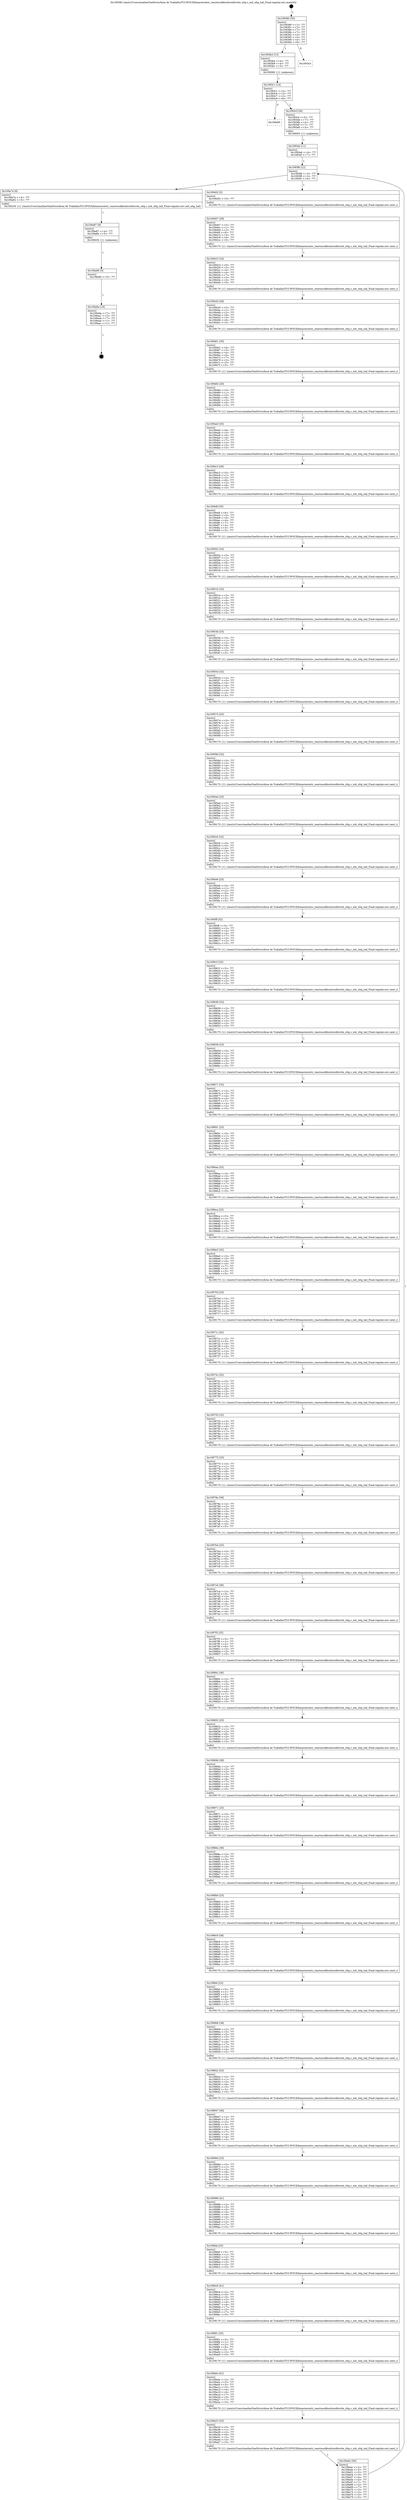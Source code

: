digraph "0x109380" {
  label = "0x109380 (/mnt/c/Users/mathe/OneDrive/Área de Trabalho/TCC/POCII/binaries/extr_reactossdktoolswidlwrite_sltg.c_init_sltg_tail_Final-regular.out::main(0))"
  labelloc = "t"
  node[shape=record]

  Entry [label="",width=0.3,height=0.3,shape=circle,fillcolor=black,style=filled]
  "0x109380" [label="{
     0x109380 [35]\l
     | [instrs]\l
     &nbsp;&nbsp;0x109380 \<+1\>: ???\l
     &nbsp;&nbsp;0x109381 \<+3\>: ???\l
     &nbsp;&nbsp;0x109384 \<+7\>: ???\l
     &nbsp;&nbsp;0x10938b \<+7\>: ???\l
     &nbsp;&nbsp;0x109392 \<+3\>: ???\l
     &nbsp;&nbsp;0x109395 \<+4\>: ???\l
     &nbsp;&nbsp;0x109399 \<+4\>: ???\l
     &nbsp;&nbsp;0x10939d \<+6\>: ???\l
  }"]
  "0x1093b4" [label="{
     0x1093b4 [13]\l
     | [instrs]\l
     &nbsp;&nbsp;0x1093b4 \<+4\>: ???\l
     &nbsp;&nbsp;0x1093b8 \<+4\>: ???\l
     &nbsp;&nbsp;0x1093bc \<+5\>: ???\l
     | [calls]\l
     &nbsp;&nbsp;0x109060 \{1\} (unknown)\l
  }"]
  "0x1093a3" [label="{
     0x1093a3\l
  }", style=dashed]
  "0x1093c1" [label="{
     0x1093c1 [14]\l
     | [instrs]\l
     &nbsp;&nbsp;0x1093c1 \<+3\>: ???\l
     &nbsp;&nbsp;0x1093c4 \<+3\>: ???\l
     &nbsp;&nbsp;0x1093c7 \<+2\>: ???\l
     &nbsp;&nbsp;0x1093c9 \<+6\>: ???\l
  }"]
  "0x109a95" [label="{
     0x109a95\l
  }", style=dashed]
  "0x1093cf" [label="{
     0x1093cf [28]\l
     | [instrs]\l
     &nbsp;&nbsp;0x1093cf \<+5\>: ???\l
     &nbsp;&nbsp;0x1093d4 \<+7\>: ???\l
     &nbsp;&nbsp;0x1093db \<+4\>: ???\l
     &nbsp;&nbsp;0x1093df \<+7\>: ???\l
     &nbsp;&nbsp;0x1093e6 \<+5\>: ???\l
     | [calls]\l
     &nbsp;&nbsp;0x109050 \{1\} (unknown)\l
  }"]
  Exit [label="",width=0.3,height=0.3,shape=circle,fillcolor=black,style=filled,peripheries=2]
  "0x1093f6" [label="{
     0x1093f6 [12]\l
     | [instrs]\l
     &nbsp;&nbsp;0x1093f6 \<+3\>: ???\l
     &nbsp;&nbsp;0x1093f9 \<+3\>: ???\l
     &nbsp;&nbsp;0x1093fc \<+6\>: ???\l
  }"]
  "0x109a7e" [label="{
     0x109a7e [9]\l
     | [instrs]\l
     &nbsp;&nbsp;0x109a7e \<+4\>: ???\l
     &nbsp;&nbsp;0x109a82 \<+5\>: ???\l
     | [calls]\l
     &nbsp;&nbsp;0x109230 \{1\} (/mnt/c/Users/mathe/OneDrive/Área de Trabalho/TCC/POCII/binaries/extr_reactossdktoolswidlwrite_sltg.c_init_sltg_tail_Final-regular.out::init_sltg_tail)\l
  }"]
  "0x109402" [label="{
     0x109402 [5]\l
     | [instrs]\l
     &nbsp;&nbsp;0x109402 \<+5\>: ???\l
     | [calls]\l
     &nbsp;&nbsp;0x109170 \{1\} (/mnt/c/Users/mathe/OneDrive/Área de Trabalho/TCC/POCII/binaries/extr_reactossdktoolswidlwrite_sltg.c_init_sltg_tail_Final-regular.out::next_i)\l
  }"]
  "0x109407" [label="{
     0x109407 [28]\l
     | [instrs]\l
     &nbsp;&nbsp;0x109407 \<+5\>: ???\l
     &nbsp;&nbsp;0x10940c \<+1\>: ???\l
     &nbsp;&nbsp;0x10940d \<+2\>: ???\l
     &nbsp;&nbsp;0x10940f \<+6\>: ???\l
     &nbsp;&nbsp;0x109415 \<+3\>: ???\l
     &nbsp;&nbsp;0x109418 \<+6\>: ???\l
     &nbsp;&nbsp;0x10941e \<+5\>: ???\l
     | [calls]\l
     &nbsp;&nbsp;0x109170 \{1\} (/mnt/c/Users/mathe/OneDrive/Área de Trabalho/TCC/POCII/binaries/extr_reactossdktoolswidlwrite_sltg.c_init_sltg_tail_Final-regular.out::next_i)\l
  }"]
  "0x109423" [label="{
     0x109423 [34]\l
     | [instrs]\l
     &nbsp;&nbsp;0x109423 \<+6\>: ???\l
     &nbsp;&nbsp;0x109429 \<+3\>: ???\l
     &nbsp;&nbsp;0x10942c \<+4\>: ???\l
     &nbsp;&nbsp;0x109430 \<+4\>: ???\l
     &nbsp;&nbsp;0x109434 \<+7\>: ???\l
     &nbsp;&nbsp;0x10943b \<+3\>: ???\l
     &nbsp;&nbsp;0x10943e \<+2\>: ???\l
     &nbsp;&nbsp;0x109440 \<+5\>: ???\l
     | [calls]\l
     &nbsp;&nbsp;0x109170 \{1\} (/mnt/c/Users/mathe/OneDrive/Área de Trabalho/TCC/POCII/binaries/extr_reactossdktoolswidlwrite_sltg.c_init_sltg_tail_Final-regular.out::next_i)\l
  }"]
  "0x109445" [label="{
     0x109445 [28]\l
     | [instrs]\l
     &nbsp;&nbsp;0x109445 \<+5\>: ???\l
     &nbsp;&nbsp;0x10944a \<+1\>: ???\l
     &nbsp;&nbsp;0x10944b \<+2\>: ???\l
     &nbsp;&nbsp;0x10944d \<+6\>: ???\l
     &nbsp;&nbsp;0x109453 \<+3\>: ???\l
     &nbsp;&nbsp;0x109456 \<+6\>: ???\l
     &nbsp;&nbsp;0x10945c \<+5\>: ???\l
     | [calls]\l
     &nbsp;&nbsp;0x109170 \{1\} (/mnt/c/Users/mathe/OneDrive/Área de Trabalho/TCC/POCII/binaries/extr_reactossdktoolswidlwrite_sltg.c_init_sltg_tail_Final-regular.out::next_i)\l
  }"]
  "0x109461" [label="{
     0x109461 [35]\l
     | [instrs]\l
     &nbsp;&nbsp;0x109461 \<+6\>: ???\l
     &nbsp;&nbsp;0x109467 \<+3\>: ???\l
     &nbsp;&nbsp;0x10946a \<+4\>: ???\l
     &nbsp;&nbsp;0x10946e \<+4\>: ???\l
     &nbsp;&nbsp;0x109472 \<+7\>: ???\l
     &nbsp;&nbsp;0x109479 \<+3\>: ???\l
     &nbsp;&nbsp;0x10947c \<+3\>: ???\l
     &nbsp;&nbsp;0x10947f \<+5\>: ???\l
     | [calls]\l
     &nbsp;&nbsp;0x109170 \{1\} (/mnt/c/Users/mathe/OneDrive/Área de Trabalho/TCC/POCII/binaries/extr_reactossdktoolswidlwrite_sltg.c_init_sltg_tail_Final-regular.out::next_i)\l
  }"]
  "0x109484" [label="{
     0x109484 [28]\l
     | [instrs]\l
     &nbsp;&nbsp;0x109484 \<+5\>: ???\l
     &nbsp;&nbsp;0x109489 \<+1\>: ???\l
     &nbsp;&nbsp;0x10948a \<+2\>: ???\l
     &nbsp;&nbsp;0x10948c \<+6\>: ???\l
     &nbsp;&nbsp;0x109492 \<+3\>: ???\l
     &nbsp;&nbsp;0x109495 \<+6\>: ???\l
     &nbsp;&nbsp;0x10949b \<+5\>: ???\l
     | [calls]\l
     &nbsp;&nbsp;0x109170 \{1\} (/mnt/c/Users/mathe/OneDrive/Área de Trabalho/TCC/POCII/binaries/extr_reactossdktoolswidlwrite_sltg.c_init_sltg_tail_Final-regular.out::next_i)\l
  }"]
  "0x1094a0" [label="{
     0x1094a0 [35]\l
     | [instrs]\l
     &nbsp;&nbsp;0x1094a0 \<+6\>: ???\l
     &nbsp;&nbsp;0x1094a6 \<+3\>: ???\l
     &nbsp;&nbsp;0x1094a9 \<+4\>: ???\l
     &nbsp;&nbsp;0x1094ad \<+4\>: ???\l
     &nbsp;&nbsp;0x1094b1 \<+7\>: ???\l
     &nbsp;&nbsp;0x1094b8 \<+3\>: ???\l
     &nbsp;&nbsp;0x1094bb \<+3\>: ???\l
     &nbsp;&nbsp;0x1094be \<+5\>: ???\l
     | [calls]\l
     &nbsp;&nbsp;0x109170 \{1\} (/mnt/c/Users/mathe/OneDrive/Área de Trabalho/TCC/POCII/binaries/extr_reactossdktoolswidlwrite_sltg.c_init_sltg_tail_Final-regular.out::next_i)\l
  }"]
  "0x1094c3" [label="{
     0x1094c3 [28]\l
     | [instrs]\l
     &nbsp;&nbsp;0x1094c3 \<+5\>: ???\l
     &nbsp;&nbsp;0x1094c8 \<+1\>: ???\l
     &nbsp;&nbsp;0x1094c9 \<+2\>: ???\l
     &nbsp;&nbsp;0x1094cb \<+6\>: ???\l
     &nbsp;&nbsp;0x1094d1 \<+3\>: ???\l
     &nbsp;&nbsp;0x1094d4 \<+6\>: ???\l
     &nbsp;&nbsp;0x1094da \<+5\>: ???\l
     | [calls]\l
     &nbsp;&nbsp;0x109170 \{1\} (/mnt/c/Users/mathe/OneDrive/Área de Trabalho/TCC/POCII/binaries/extr_reactossdktoolswidlwrite_sltg.c_init_sltg_tail_Final-regular.out::next_i)\l
  }"]
  "0x1094df" [label="{
     0x1094df [35]\l
     | [instrs]\l
     &nbsp;&nbsp;0x1094df \<+6\>: ???\l
     &nbsp;&nbsp;0x1094e5 \<+3\>: ???\l
     &nbsp;&nbsp;0x1094e8 \<+4\>: ???\l
     &nbsp;&nbsp;0x1094ec \<+4\>: ???\l
     &nbsp;&nbsp;0x1094f0 \<+7\>: ???\l
     &nbsp;&nbsp;0x1094f7 \<+3\>: ???\l
     &nbsp;&nbsp;0x1094fa \<+3\>: ???\l
     &nbsp;&nbsp;0x1094fd \<+5\>: ???\l
     | [calls]\l
     &nbsp;&nbsp;0x109170 \{1\} (/mnt/c/Users/mathe/OneDrive/Área de Trabalho/TCC/POCII/binaries/extr_reactossdktoolswidlwrite_sltg.c_init_sltg_tail_Final-regular.out::next_i)\l
  }"]
  "0x109502" [label="{
     0x109502 [25]\l
     | [instrs]\l
     &nbsp;&nbsp;0x109502 \<+5\>: ???\l
     &nbsp;&nbsp;0x109507 \<+1\>: ???\l
     &nbsp;&nbsp;0x109508 \<+2\>: ???\l
     &nbsp;&nbsp;0x10950a \<+6\>: ???\l
     &nbsp;&nbsp;0x109510 \<+3\>: ???\l
     &nbsp;&nbsp;0x109513 \<+3\>: ???\l
     &nbsp;&nbsp;0x109516 \<+5\>: ???\l
     | [calls]\l
     &nbsp;&nbsp;0x109170 \{1\} (/mnt/c/Users/mathe/OneDrive/Área de Trabalho/TCC/POCII/binaries/extr_reactossdktoolswidlwrite_sltg.c_init_sltg_tail_Final-regular.out::next_i)\l
  }"]
  "0x10951b" [label="{
     0x10951b [32]\l
     | [instrs]\l
     &nbsp;&nbsp;0x10951b \<+3\>: ???\l
     &nbsp;&nbsp;0x10951e \<+3\>: ???\l
     &nbsp;&nbsp;0x109521 \<+4\>: ???\l
     &nbsp;&nbsp;0x109525 \<+4\>: ???\l
     &nbsp;&nbsp;0x109529 \<+7\>: ???\l
     &nbsp;&nbsp;0x109530 \<+3\>: ???\l
     &nbsp;&nbsp;0x109533 \<+3\>: ???\l
     &nbsp;&nbsp;0x109536 \<+5\>: ???\l
     | [calls]\l
     &nbsp;&nbsp;0x109170 \{1\} (/mnt/c/Users/mathe/OneDrive/Área de Trabalho/TCC/POCII/binaries/extr_reactossdktoolswidlwrite_sltg.c_init_sltg_tail_Final-regular.out::next_i)\l
  }"]
  "0x10953b" [label="{
     0x10953b [25]\l
     | [instrs]\l
     &nbsp;&nbsp;0x10953b \<+5\>: ???\l
     &nbsp;&nbsp;0x109540 \<+1\>: ???\l
     &nbsp;&nbsp;0x109541 \<+2\>: ???\l
     &nbsp;&nbsp;0x109543 \<+6\>: ???\l
     &nbsp;&nbsp;0x109549 \<+3\>: ???\l
     &nbsp;&nbsp;0x10954c \<+3\>: ???\l
     &nbsp;&nbsp;0x10954f \<+5\>: ???\l
     | [calls]\l
     &nbsp;&nbsp;0x109170 \{1\} (/mnt/c/Users/mathe/OneDrive/Área de Trabalho/TCC/POCII/binaries/extr_reactossdktoolswidlwrite_sltg.c_init_sltg_tail_Final-regular.out::next_i)\l
  }"]
  "0x109554" [label="{
     0x109554 [32]\l
     | [instrs]\l
     &nbsp;&nbsp;0x109554 \<+3\>: ???\l
     &nbsp;&nbsp;0x109557 \<+3\>: ???\l
     &nbsp;&nbsp;0x10955a \<+4\>: ???\l
     &nbsp;&nbsp;0x10955e \<+4\>: ???\l
     &nbsp;&nbsp;0x109562 \<+7\>: ???\l
     &nbsp;&nbsp;0x109569 \<+3\>: ???\l
     &nbsp;&nbsp;0x10956c \<+3\>: ???\l
     &nbsp;&nbsp;0x10956f \<+5\>: ???\l
     | [calls]\l
     &nbsp;&nbsp;0x109170 \{1\} (/mnt/c/Users/mathe/OneDrive/Área de Trabalho/TCC/POCII/binaries/extr_reactossdktoolswidlwrite_sltg.c_init_sltg_tail_Final-regular.out::next_i)\l
  }"]
  "0x109574" [label="{
     0x109574 [25]\l
     | [instrs]\l
     &nbsp;&nbsp;0x109574 \<+5\>: ???\l
     &nbsp;&nbsp;0x109579 \<+1\>: ???\l
     &nbsp;&nbsp;0x10957a \<+2\>: ???\l
     &nbsp;&nbsp;0x10957c \<+6\>: ???\l
     &nbsp;&nbsp;0x109582 \<+3\>: ???\l
     &nbsp;&nbsp;0x109585 \<+3\>: ???\l
     &nbsp;&nbsp;0x109588 \<+5\>: ???\l
     | [calls]\l
     &nbsp;&nbsp;0x109170 \{1\} (/mnt/c/Users/mathe/OneDrive/Área de Trabalho/TCC/POCII/binaries/extr_reactossdktoolswidlwrite_sltg.c_init_sltg_tail_Final-regular.out::next_i)\l
  }"]
  "0x10958d" [label="{
     0x10958d [32]\l
     | [instrs]\l
     &nbsp;&nbsp;0x10958d \<+3\>: ???\l
     &nbsp;&nbsp;0x109590 \<+3\>: ???\l
     &nbsp;&nbsp;0x109593 \<+4\>: ???\l
     &nbsp;&nbsp;0x109597 \<+4\>: ???\l
     &nbsp;&nbsp;0x10959b \<+7\>: ???\l
     &nbsp;&nbsp;0x1095a2 \<+3\>: ???\l
     &nbsp;&nbsp;0x1095a5 \<+3\>: ???\l
     &nbsp;&nbsp;0x1095a8 \<+5\>: ???\l
     | [calls]\l
     &nbsp;&nbsp;0x109170 \{1\} (/mnt/c/Users/mathe/OneDrive/Área de Trabalho/TCC/POCII/binaries/extr_reactossdktoolswidlwrite_sltg.c_init_sltg_tail_Final-regular.out::next_i)\l
  }"]
  "0x1095ad" [label="{
     0x1095ad [25]\l
     | [instrs]\l
     &nbsp;&nbsp;0x1095ad \<+5\>: ???\l
     &nbsp;&nbsp;0x1095b2 \<+1\>: ???\l
     &nbsp;&nbsp;0x1095b3 \<+2\>: ???\l
     &nbsp;&nbsp;0x1095b5 \<+6\>: ???\l
     &nbsp;&nbsp;0x1095bb \<+3\>: ???\l
     &nbsp;&nbsp;0x1095be \<+3\>: ???\l
     &nbsp;&nbsp;0x1095c1 \<+5\>: ???\l
     | [calls]\l
     &nbsp;&nbsp;0x109170 \{1\} (/mnt/c/Users/mathe/OneDrive/Área de Trabalho/TCC/POCII/binaries/extr_reactossdktoolswidlwrite_sltg.c_init_sltg_tail_Final-regular.out::next_i)\l
  }"]
  "0x1095c6" [label="{
     0x1095c6 [32]\l
     | [instrs]\l
     &nbsp;&nbsp;0x1095c6 \<+3\>: ???\l
     &nbsp;&nbsp;0x1095c9 \<+3\>: ???\l
     &nbsp;&nbsp;0x1095cc \<+4\>: ???\l
     &nbsp;&nbsp;0x1095d0 \<+4\>: ???\l
     &nbsp;&nbsp;0x1095d4 \<+7\>: ???\l
     &nbsp;&nbsp;0x1095db \<+3\>: ???\l
     &nbsp;&nbsp;0x1095de \<+3\>: ???\l
     &nbsp;&nbsp;0x1095e1 \<+5\>: ???\l
     | [calls]\l
     &nbsp;&nbsp;0x109170 \{1\} (/mnt/c/Users/mathe/OneDrive/Área de Trabalho/TCC/POCII/binaries/extr_reactossdktoolswidlwrite_sltg.c_init_sltg_tail_Final-regular.out::next_i)\l
  }"]
  "0x1095e6" [label="{
     0x1095e6 [25]\l
     | [instrs]\l
     &nbsp;&nbsp;0x1095e6 \<+5\>: ???\l
     &nbsp;&nbsp;0x1095eb \<+1\>: ???\l
     &nbsp;&nbsp;0x1095ec \<+2\>: ???\l
     &nbsp;&nbsp;0x1095ee \<+6\>: ???\l
     &nbsp;&nbsp;0x1095f4 \<+3\>: ???\l
     &nbsp;&nbsp;0x1095f7 \<+3\>: ???\l
     &nbsp;&nbsp;0x1095fa \<+5\>: ???\l
     | [calls]\l
     &nbsp;&nbsp;0x109170 \{1\} (/mnt/c/Users/mathe/OneDrive/Área de Trabalho/TCC/POCII/binaries/extr_reactossdktoolswidlwrite_sltg.c_init_sltg_tail_Final-regular.out::next_i)\l
  }"]
  "0x1095ff" [label="{
     0x1095ff [32]\l
     | [instrs]\l
     &nbsp;&nbsp;0x1095ff \<+3\>: ???\l
     &nbsp;&nbsp;0x109602 \<+3\>: ???\l
     &nbsp;&nbsp;0x109605 \<+4\>: ???\l
     &nbsp;&nbsp;0x109609 \<+4\>: ???\l
     &nbsp;&nbsp;0x10960d \<+7\>: ???\l
     &nbsp;&nbsp;0x109614 \<+3\>: ???\l
     &nbsp;&nbsp;0x109617 \<+3\>: ???\l
     &nbsp;&nbsp;0x10961a \<+5\>: ???\l
     | [calls]\l
     &nbsp;&nbsp;0x109170 \{1\} (/mnt/c/Users/mathe/OneDrive/Área de Trabalho/TCC/POCII/binaries/extr_reactossdktoolswidlwrite_sltg.c_init_sltg_tail_Final-regular.out::next_i)\l
  }"]
  "0x10961f" [label="{
     0x10961f [25]\l
     | [instrs]\l
     &nbsp;&nbsp;0x10961f \<+5\>: ???\l
     &nbsp;&nbsp;0x109624 \<+1\>: ???\l
     &nbsp;&nbsp;0x109625 \<+2\>: ???\l
     &nbsp;&nbsp;0x109627 \<+6\>: ???\l
     &nbsp;&nbsp;0x10962d \<+3\>: ???\l
     &nbsp;&nbsp;0x109630 \<+3\>: ???\l
     &nbsp;&nbsp;0x109633 \<+5\>: ???\l
     | [calls]\l
     &nbsp;&nbsp;0x109170 \{1\} (/mnt/c/Users/mathe/OneDrive/Área de Trabalho/TCC/POCII/binaries/extr_reactossdktoolswidlwrite_sltg.c_init_sltg_tail_Final-regular.out::next_i)\l
  }"]
  "0x109638" [label="{
     0x109638 [32]\l
     | [instrs]\l
     &nbsp;&nbsp;0x109638 \<+3\>: ???\l
     &nbsp;&nbsp;0x10963b \<+3\>: ???\l
     &nbsp;&nbsp;0x10963e \<+4\>: ???\l
     &nbsp;&nbsp;0x109642 \<+4\>: ???\l
     &nbsp;&nbsp;0x109646 \<+7\>: ???\l
     &nbsp;&nbsp;0x10964d \<+3\>: ???\l
     &nbsp;&nbsp;0x109650 \<+3\>: ???\l
     &nbsp;&nbsp;0x109653 \<+5\>: ???\l
     | [calls]\l
     &nbsp;&nbsp;0x109170 \{1\} (/mnt/c/Users/mathe/OneDrive/Área de Trabalho/TCC/POCII/binaries/extr_reactossdktoolswidlwrite_sltg.c_init_sltg_tail_Final-regular.out::next_i)\l
  }"]
  "0x109658" [label="{
     0x109658 [25]\l
     | [instrs]\l
     &nbsp;&nbsp;0x109658 \<+5\>: ???\l
     &nbsp;&nbsp;0x10965d \<+1\>: ???\l
     &nbsp;&nbsp;0x10965e \<+2\>: ???\l
     &nbsp;&nbsp;0x109660 \<+6\>: ???\l
     &nbsp;&nbsp;0x109666 \<+3\>: ???\l
     &nbsp;&nbsp;0x109669 \<+3\>: ???\l
     &nbsp;&nbsp;0x10966c \<+5\>: ???\l
     | [calls]\l
     &nbsp;&nbsp;0x109170 \{1\} (/mnt/c/Users/mathe/OneDrive/Área de Trabalho/TCC/POCII/binaries/extr_reactossdktoolswidlwrite_sltg.c_init_sltg_tail_Final-regular.out::next_i)\l
  }"]
  "0x109671" [label="{
     0x109671 [32]\l
     | [instrs]\l
     &nbsp;&nbsp;0x109671 \<+3\>: ???\l
     &nbsp;&nbsp;0x109674 \<+3\>: ???\l
     &nbsp;&nbsp;0x109677 \<+4\>: ???\l
     &nbsp;&nbsp;0x10967b \<+4\>: ???\l
     &nbsp;&nbsp;0x10967f \<+7\>: ???\l
     &nbsp;&nbsp;0x109686 \<+3\>: ???\l
     &nbsp;&nbsp;0x109689 \<+3\>: ???\l
     &nbsp;&nbsp;0x10968c \<+5\>: ???\l
     | [calls]\l
     &nbsp;&nbsp;0x109170 \{1\} (/mnt/c/Users/mathe/OneDrive/Área de Trabalho/TCC/POCII/binaries/extr_reactossdktoolswidlwrite_sltg.c_init_sltg_tail_Final-regular.out::next_i)\l
  }"]
  "0x109691" [label="{
     0x109691 [25]\l
     | [instrs]\l
     &nbsp;&nbsp;0x109691 \<+5\>: ???\l
     &nbsp;&nbsp;0x109696 \<+1\>: ???\l
     &nbsp;&nbsp;0x109697 \<+2\>: ???\l
     &nbsp;&nbsp;0x109699 \<+6\>: ???\l
     &nbsp;&nbsp;0x10969f \<+3\>: ???\l
     &nbsp;&nbsp;0x1096a2 \<+3\>: ???\l
     &nbsp;&nbsp;0x1096a5 \<+5\>: ???\l
     | [calls]\l
     &nbsp;&nbsp;0x109170 \{1\} (/mnt/c/Users/mathe/OneDrive/Área de Trabalho/TCC/POCII/binaries/extr_reactossdktoolswidlwrite_sltg.c_init_sltg_tail_Final-regular.out::next_i)\l
  }"]
  "0x1096aa" [label="{
     0x1096aa [32]\l
     | [instrs]\l
     &nbsp;&nbsp;0x1096aa \<+3\>: ???\l
     &nbsp;&nbsp;0x1096ad \<+3\>: ???\l
     &nbsp;&nbsp;0x1096b0 \<+4\>: ???\l
     &nbsp;&nbsp;0x1096b4 \<+4\>: ???\l
     &nbsp;&nbsp;0x1096b8 \<+7\>: ???\l
     &nbsp;&nbsp;0x1096bf \<+3\>: ???\l
     &nbsp;&nbsp;0x1096c2 \<+3\>: ???\l
     &nbsp;&nbsp;0x1096c5 \<+5\>: ???\l
     | [calls]\l
     &nbsp;&nbsp;0x109170 \{1\} (/mnt/c/Users/mathe/OneDrive/Área de Trabalho/TCC/POCII/binaries/extr_reactossdktoolswidlwrite_sltg.c_init_sltg_tail_Final-regular.out::next_i)\l
  }"]
  "0x1096ca" [label="{
     0x1096ca [25]\l
     | [instrs]\l
     &nbsp;&nbsp;0x1096ca \<+5\>: ???\l
     &nbsp;&nbsp;0x1096cf \<+1\>: ???\l
     &nbsp;&nbsp;0x1096d0 \<+2\>: ???\l
     &nbsp;&nbsp;0x1096d2 \<+6\>: ???\l
     &nbsp;&nbsp;0x1096d8 \<+3\>: ???\l
     &nbsp;&nbsp;0x1096db \<+3\>: ???\l
     &nbsp;&nbsp;0x1096de \<+5\>: ???\l
     | [calls]\l
     &nbsp;&nbsp;0x109170 \{1\} (/mnt/c/Users/mathe/OneDrive/Área de Trabalho/TCC/POCII/binaries/extr_reactossdktoolswidlwrite_sltg.c_init_sltg_tail_Final-regular.out::next_i)\l
  }"]
  "0x1096e3" [label="{
     0x1096e3 [32]\l
     | [instrs]\l
     &nbsp;&nbsp;0x1096e3 \<+3\>: ???\l
     &nbsp;&nbsp;0x1096e6 \<+3\>: ???\l
     &nbsp;&nbsp;0x1096e9 \<+4\>: ???\l
     &nbsp;&nbsp;0x1096ed \<+4\>: ???\l
     &nbsp;&nbsp;0x1096f1 \<+7\>: ???\l
     &nbsp;&nbsp;0x1096f8 \<+3\>: ???\l
     &nbsp;&nbsp;0x1096fb \<+3\>: ???\l
     &nbsp;&nbsp;0x1096fe \<+5\>: ???\l
     | [calls]\l
     &nbsp;&nbsp;0x109170 \{1\} (/mnt/c/Users/mathe/OneDrive/Área de Trabalho/TCC/POCII/binaries/extr_reactossdktoolswidlwrite_sltg.c_init_sltg_tail_Final-regular.out::next_i)\l
  }"]
  "0x109703" [label="{
     0x109703 [25]\l
     | [instrs]\l
     &nbsp;&nbsp;0x109703 \<+5\>: ???\l
     &nbsp;&nbsp;0x109708 \<+1\>: ???\l
     &nbsp;&nbsp;0x109709 \<+2\>: ???\l
     &nbsp;&nbsp;0x10970b \<+6\>: ???\l
     &nbsp;&nbsp;0x109711 \<+3\>: ???\l
     &nbsp;&nbsp;0x109714 \<+3\>: ???\l
     &nbsp;&nbsp;0x109717 \<+5\>: ???\l
     | [calls]\l
     &nbsp;&nbsp;0x109170 \{1\} (/mnt/c/Users/mathe/OneDrive/Área de Trabalho/TCC/POCII/binaries/extr_reactossdktoolswidlwrite_sltg.c_init_sltg_tail_Final-regular.out::next_i)\l
  }"]
  "0x10971c" [label="{
     0x10971c [32]\l
     | [instrs]\l
     &nbsp;&nbsp;0x10971c \<+3\>: ???\l
     &nbsp;&nbsp;0x10971f \<+3\>: ???\l
     &nbsp;&nbsp;0x109722 \<+4\>: ???\l
     &nbsp;&nbsp;0x109726 \<+4\>: ???\l
     &nbsp;&nbsp;0x10972a \<+7\>: ???\l
     &nbsp;&nbsp;0x109731 \<+3\>: ???\l
     &nbsp;&nbsp;0x109734 \<+3\>: ???\l
     &nbsp;&nbsp;0x109737 \<+5\>: ???\l
     | [calls]\l
     &nbsp;&nbsp;0x109170 \{1\} (/mnt/c/Users/mathe/OneDrive/Área de Trabalho/TCC/POCII/binaries/extr_reactossdktoolswidlwrite_sltg.c_init_sltg_tail_Final-regular.out::next_i)\l
  }"]
  "0x10973c" [label="{
     0x10973c [25]\l
     | [instrs]\l
     &nbsp;&nbsp;0x10973c \<+5\>: ???\l
     &nbsp;&nbsp;0x109741 \<+1\>: ???\l
     &nbsp;&nbsp;0x109742 \<+2\>: ???\l
     &nbsp;&nbsp;0x109744 \<+6\>: ???\l
     &nbsp;&nbsp;0x10974a \<+3\>: ???\l
     &nbsp;&nbsp;0x10974d \<+3\>: ???\l
     &nbsp;&nbsp;0x109750 \<+5\>: ???\l
     | [calls]\l
     &nbsp;&nbsp;0x109170 \{1\} (/mnt/c/Users/mathe/OneDrive/Área de Trabalho/TCC/POCII/binaries/extr_reactossdktoolswidlwrite_sltg.c_init_sltg_tail_Final-regular.out::next_i)\l
  }"]
  "0x109755" [label="{
     0x109755 [32]\l
     | [instrs]\l
     &nbsp;&nbsp;0x109755 \<+3\>: ???\l
     &nbsp;&nbsp;0x109758 \<+3\>: ???\l
     &nbsp;&nbsp;0x10975b \<+4\>: ???\l
     &nbsp;&nbsp;0x10975f \<+4\>: ???\l
     &nbsp;&nbsp;0x109763 \<+7\>: ???\l
     &nbsp;&nbsp;0x10976a \<+3\>: ???\l
     &nbsp;&nbsp;0x10976d \<+3\>: ???\l
     &nbsp;&nbsp;0x109770 \<+5\>: ???\l
     | [calls]\l
     &nbsp;&nbsp;0x109170 \{1\} (/mnt/c/Users/mathe/OneDrive/Área de Trabalho/TCC/POCII/binaries/extr_reactossdktoolswidlwrite_sltg.c_init_sltg_tail_Final-regular.out::next_i)\l
  }"]
  "0x109775" [label="{
     0x109775 [25]\l
     | [instrs]\l
     &nbsp;&nbsp;0x109775 \<+5\>: ???\l
     &nbsp;&nbsp;0x10977a \<+1\>: ???\l
     &nbsp;&nbsp;0x10977b \<+2\>: ???\l
     &nbsp;&nbsp;0x10977d \<+6\>: ???\l
     &nbsp;&nbsp;0x109783 \<+3\>: ???\l
     &nbsp;&nbsp;0x109786 \<+3\>: ???\l
     &nbsp;&nbsp;0x109789 \<+5\>: ???\l
     | [calls]\l
     &nbsp;&nbsp;0x109170 \{1\} (/mnt/c/Users/mathe/OneDrive/Área de Trabalho/TCC/POCII/binaries/extr_reactossdktoolswidlwrite_sltg.c_init_sltg_tail_Final-regular.out::next_i)\l
  }"]
  "0x10978e" [label="{
     0x10978e [38]\l
     | [instrs]\l
     &nbsp;&nbsp;0x10978e \<+2\>: ???\l
     &nbsp;&nbsp;0x109790 \<+3\>: ???\l
     &nbsp;&nbsp;0x109793 \<+3\>: ???\l
     &nbsp;&nbsp;0x109796 \<+3\>: ???\l
     &nbsp;&nbsp;0x109799 \<+4\>: ???\l
     &nbsp;&nbsp;0x10979d \<+4\>: ???\l
     &nbsp;&nbsp;0x1097a1 \<+7\>: ???\l
     &nbsp;&nbsp;0x1097a8 \<+3\>: ???\l
     &nbsp;&nbsp;0x1097ab \<+4\>: ???\l
     &nbsp;&nbsp;0x1097af \<+5\>: ???\l
     | [calls]\l
     &nbsp;&nbsp;0x109170 \{1\} (/mnt/c/Users/mathe/OneDrive/Área de Trabalho/TCC/POCII/binaries/extr_reactossdktoolswidlwrite_sltg.c_init_sltg_tail_Final-regular.out::next_i)\l
  }"]
  "0x1097b4" [label="{
     0x1097b4 [25]\l
     | [instrs]\l
     &nbsp;&nbsp;0x1097b4 \<+5\>: ???\l
     &nbsp;&nbsp;0x1097b9 \<+1\>: ???\l
     &nbsp;&nbsp;0x1097ba \<+2\>: ???\l
     &nbsp;&nbsp;0x1097bc \<+6\>: ???\l
     &nbsp;&nbsp;0x1097c2 \<+3\>: ???\l
     &nbsp;&nbsp;0x1097c5 \<+3\>: ???\l
     &nbsp;&nbsp;0x1097c8 \<+5\>: ???\l
     | [calls]\l
     &nbsp;&nbsp;0x109170 \{1\} (/mnt/c/Users/mathe/OneDrive/Área de Trabalho/TCC/POCII/binaries/extr_reactossdktoolswidlwrite_sltg.c_init_sltg_tail_Final-regular.out::next_i)\l
  }"]
  "0x1097cd" [label="{
     0x1097cd [38]\l
     | [instrs]\l
     &nbsp;&nbsp;0x1097cd \<+2\>: ???\l
     &nbsp;&nbsp;0x1097cf \<+3\>: ???\l
     &nbsp;&nbsp;0x1097d2 \<+3\>: ???\l
     &nbsp;&nbsp;0x1097d5 \<+3\>: ???\l
     &nbsp;&nbsp;0x1097d8 \<+4\>: ???\l
     &nbsp;&nbsp;0x1097dc \<+4\>: ???\l
     &nbsp;&nbsp;0x1097e0 \<+7\>: ???\l
     &nbsp;&nbsp;0x1097e7 \<+3\>: ???\l
     &nbsp;&nbsp;0x1097ea \<+4\>: ???\l
     &nbsp;&nbsp;0x1097ee \<+5\>: ???\l
     | [calls]\l
     &nbsp;&nbsp;0x109170 \{1\} (/mnt/c/Users/mathe/OneDrive/Área de Trabalho/TCC/POCII/binaries/extr_reactossdktoolswidlwrite_sltg.c_init_sltg_tail_Final-regular.out::next_i)\l
  }"]
  "0x1097f3" [label="{
     0x1097f3 [25]\l
     | [instrs]\l
     &nbsp;&nbsp;0x1097f3 \<+5\>: ???\l
     &nbsp;&nbsp;0x1097f8 \<+1\>: ???\l
     &nbsp;&nbsp;0x1097f9 \<+2\>: ???\l
     &nbsp;&nbsp;0x1097fb \<+6\>: ???\l
     &nbsp;&nbsp;0x109801 \<+3\>: ???\l
     &nbsp;&nbsp;0x109804 \<+3\>: ???\l
     &nbsp;&nbsp;0x109807 \<+5\>: ???\l
     | [calls]\l
     &nbsp;&nbsp;0x109170 \{1\} (/mnt/c/Users/mathe/OneDrive/Área de Trabalho/TCC/POCII/binaries/extr_reactossdktoolswidlwrite_sltg.c_init_sltg_tail_Final-regular.out::next_i)\l
  }"]
  "0x10980c" [label="{
     0x10980c [38]\l
     | [instrs]\l
     &nbsp;&nbsp;0x10980c \<+2\>: ???\l
     &nbsp;&nbsp;0x10980e \<+3\>: ???\l
     &nbsp;&nbsp;0x109811 \<+3\>: ???\l
     &nbsp;&nbsp;0x109814 \<+3\>: ???\l
     &nbsp;&nbsp;0x109817 \<+4\>: ???\l
     &nbsp;&nbsp;0x10981b \<+4\>: ???\l
     &nbsp;&nbsp;0x10981f \<+7\>: ???\l
     &nbsp;&nbsp;0x109826 \<+3\>: ???\l
     &nbsp;&nbsp;0x109829 \<+4\>: ???\l
     &nbsp;&nbsp;0x10982d \<+5\>: ???\l
     | [calls]\l
     &nbsp;&nbsp;0x109170 \{1\} (/mnt/c/Users/mathe/OneDrive/Área de Trabalho/TCC/POCII/binaries/extr_reactossdktoolswidlwrite_sltg.c_init_sltg_tail_Final-regular.out::next_i)\l
  }"]
  "0x109832" [label="{
     0x109832 [25]\l
     | [instrs]\l
     &nbsp;&nbsp;0x109832 \<+5\>: ???\l
     &nbsp;&nbsp;0x109837 \<+1\>: ???\l
     &nbsp;&nbsp;0x109838 \<+2\>: ???\l
     &nbsp;&nbsp;0x10983a \<+6\>: ???\l
     &nbsp;&nbsp;0x109840 \<+3\>: ???\l
     &nbsp;&nbsp;0x109843 \<+3\>: ???\l
     &nbsp;&nbsp;0x109846 \<+5\>: ???\l
     | [calls]\l
     &nbsp;&nbsp;0x109170 \{1\} (/mnt/c/Users/mathe/OneDrive/Área de Trabalho/TCC/POCII/binaries/extr_reactossdktoolswidlwrite_sltg.c_init_sltg_tail_Final-regular.out::next_i)\l
  }"]
  "0x10984b" [label="{
     0x10984b [38]\l
     | [instrs]\l
     &nbsp;&nbsp;0x10984b \<+2\>: ???\l
     &nbsp;&nbsp;0x10984d \<+3\>: ???\l
     &nbsp;&nbsp;0x109850 \<+3\>: ???\l
     &nbsp;&nbsp;0x109853 \<+3\>: ???\l
     &nbsp;&nbsp;0x109856 \<+4\>: ???\l
     &nbsp;&nbsp;0x10985a \<+4\>: ???\l
     &nbsp;&nbsp;0x10985e \<+7\>: ???\l
     &nbsp;&nbsp;0x109865 \<+3\>: ???\l
     &nbsp;&nbsp;0x109868 \<+4\>: ???\l
     &nbsp;&nbsp;0x10986c \<+5\>: ???\l
     | [calls]\l
     &nbsp;&nbsp;0x109170 \{1\} (/mnt/c/Users/mathe/OneDrive/Área de Trabalho/TCC/POCII/binaries/extr_reactossdktoolswidlwrite_sltg.c_init_sltg_tail_Final-regular.out::next_i)\l
  }"]
  "0x109871" [label="{
     0x109871 [25]\l
     | [instrs]\l
     &nbsp;&nbsp;0x109871 \<+5\>: ???\l
     &nbsp;&nbsp;0x109876 \<+1\>: ???\l
     &nbsp;&nbsp;0x109877 \<+2\>: ???\l
     &nbsp;&nbsp;0x109879 \<+6\>: ???\l
     &nbsp;&nbsp;0x10987f \<+3\>: ???\l
     &nbsp;&nbsp;0x109882 \<+3\>: ???\l
     &nbsp;&nbsp;0x109885 \<+5\>: ???\l
     | [calls]\l
     &nbsp;&nbsp;0x109170 \{1\} (/mnt/c/Users/mathe/OneDrive/Área de Trabalho/TCC/POCII/binaries/extr_reactossdktoolswidlwrite_sltg.c_init_sltg_tail_Final-regular.out::next_i)\l
  }"]
  "0x10988a" [label="{
     0x10988a [38]\l
     | [instrs]\l
     &nbsp;&nbsp;0x10988a \<+2\>: ???\l
     &nbsp;&nbsp;0x10988c \<+3\>: ???\l
     &nbsp;&nbsp;0x10988f \<+3\>: ???\l
     &nbsp;&nbsp;0x109892 \<+3\>: ???\l
     &nbsp;&nbsp;0x109895 \<+4\>: ???\l
     &nbsp;&nbsp;0x109899 \<+4\>: ???\l
     &nbsp;&nbsp;0x10989d \<+7\>: ???\l
     &nbsp;&nbsp;0x1098a4 \<+3\>: ???\l
     &nbsp;&nbsp;0x1098a7 \<+4\>: ???\l
     &nbsp;&nbsp;0x1098ab \<+5\>: ???\l
     | [calls]\l
     &nbsp;&nbsp;0x109170 \{1\} (/mnt/c/Users/mathe/OneDrive/Área de Trabalho/TCC/POCII/binaries/extr_reactossdktoolswidlwrite_sltg.c_init_sltg_tail_Final-regular.out::next_i)\l
  }"]
  "0x1098b0" [label="{
     0x1098b0 [25]\l
     | [instrs]\l
     &nbsp;&nbsp;0x1098b0 \<+5\>: ???\l
     &nbsp;&nbsp;0x1098b5 \<+1\>: ???\l
     &nbsp;&nbsp;0x1098b6 \<+2\>: ???\l
     &nbsp;&nbsp;0x1098b8 \<+6\>: ???\l
     &nbsp;&nbsp;0x1098be \<+3\>: ???\l
     &nbsp;&nbsp;0x1098c1 \<+3\>: ???\l
     &nbsp;&nbsp;0x1098c4 \<+5\>: ???\l
     | [calls]\l
     &nbsp;&nbsp;0x109170 \{1\} (/mnt/c/Users/mathe/OneDrive/Área de Trabalho/TCC/POCII/binaries/extr_reactossdktoolswidlwrite_sltg.c_init_sltg_tail_Final-regular.out::next_i)\l
  }"]
  "0x1098c9" [label="{
     0x1098c9 [38]\l
     | [instrs]\l
     &nbsp;&nbsp;0x1098c9 \<+2\>: ???\l
     &nbsp;&nbsp;0x1098cb \<+3\>: ???\l
     &nbsp;&nbsp;0x1098ce \<+3\>: ???\l
     &nbsp;&nbsp;0x1098d1 \<+3\>: ???\l
     &nbsp;&nbsp;0x1098d4 \<+4\>: ???\l
     &nbsp;&nbsp;0x1098d8 \<+4\>: ???\l
     &nbsp;&nbsp;0x1098dc \<+7\>: ???\l
     &nbsp;&nbsp;0x1098e3 \<+3\>: ???\l
     &nbsp;&nbsp;0x1098e6 \<+4\>: ???\l
     &nbsp;&nbsp;0x1098ea \<+5\>: ???\l
     | [calls]\l
     &nbsp;&nbsp;0x109170 \{1\} (/mnt/c/Users/mathe/OneDrive/Área de Trabalho/TCC/POCII/binaries/extr_reactossdktoolswidlwrite_sltg.c_init_sltg_tail_Final-regular.out::next_i)\l
  }"]
  "0x1098ef" [label="{
     0x1098ef [25]\l
     | [instrs]\l
     &nbsp;&nbsp;0x1098ef \<+5\>: ???\l
     &nbsp;&nbsp;0x1098f4 \<+1\>: ???\l
     &nbsp;&nbsp;0x1098f5 \<+2\>: ???\l
     &nbsp;&nbsp;0x1098f7 \<+6\>: ???\l
     &nbsp;&nbsp;0x1098fd \<+3\>: ???\l
     &nbsp;&nbsp;0x109900 \<+3\>: ???\l
     &nbsp;&nbsp;0x109903 \<+5\>: ???\l
     | [calls]\l
     &nbsp;&nbsp;0x109170 \{1\} (/mnt/c/Users/mathe/OneDrive/Área de Trabalho/TCC/POCII/binaries/extr_reactossdktoolswidlwrite_sltg.c_init_sltg_tail_Final-regular.out::next_i)\l
  }"]
  "0x109908" [label="{
     0x109908 [38]\l
     | [instrs]\l
     &nbsp;&nbsp;0x109908 \<+2\>: ???\l
     &nbsp;&nbsp;0x10990a \<+3\>: ???\l
     &nbsp;&nbsp;0x10990d \<+3\>: ???\l
     &nbsp;&nbsp;0x109910 \<+3\>: ???\l
     &nbsp;&nbsp;0x109913 \<+4\>: ???\l
     &nbsp;&nbsp;0x109917 \<+4\>: ???\l
     &nbsp;&nbsp;0x10991b \<+7\>: ???\l
     &nbsp;&nbsp;0x109922 \<+3\>: ???\l
     &nbsp;&nbsp;0x109925 \<+4\>: ???\l
     &nbsp;&nbsp;0x109929 \<+5\>: ???\l
     | [calls]\l
     &nbsp;&nbsp;0x109170 \{1\} (/mnt/c/Users/mathe/OneDrive/Área de Trabalho/TCC/POCII/binaries/extr_reactossdktoolswidlwrite_sltg.c_init_sltg_tail_Final-regular.out::next_i)\l
  }"]
  "0x10992e" [label="{
     0x10992e [25]\l
     | [instrs]\l
     &nbsp;&nbsp;0x10992e \<+5\>: ???\l
     &nbsp;&nbsp;0x109933 \<+1\>: ???\l
     &nbsp;&nbsp;0x109934 \<+2\>: ???\l
     &nbsp;&nbsp;0x109936 \<+6\>: ???\l
     &nbsp;&nbsp;0x10993c \<+3\>: ???\l
     &nbsp;&nbsp;0x10993f \<+3\>: ???\l
     &nbsp;&nbsp;0x109942 \<+5\>: ???\l
     | [calls]\l
     &nbsp;&nbsp;0x109170 \{1\} (/mnt/c/Users/mathe/OneDrive/Área de Trabalho/TCC/POCII/binaries/extr_reactossdktoolswidlwrite_sltg.c_init_sltg_tail_Final-regular.out::next_i)\l
  }"]
  "0x109947" [label="{
     0x109947 [38]\l
     | [instrs]\l
     &nbsp;&nbsp;0x109947 \<+2\>: ???\l
     &nbsp;&nbsp;0x109949 \<+3\>: ???\l
     &nbsp;&nbsp;0x10994c \<+3\>: ???\l
     &nbsp;&nbsp;0x10994f \<+3\>: ???\l
     &nbsp;&nbsp;0x109952 \<+4\>: ???\l
     &nbsp;&nbsp;0x109956 \<+4\>: ???\l
     &nbsp;&nbsp;0x10995a \<+7\>: ???\l
     &nbsp;&nbsp;0x109961 \<+3\>: ???\l
     &nbsp;&nbsp;0x109964 \<+4\>: ???\l
     &nbsp;&nbsp;0x109968 \<+5\>: ???\l
     | [calls]\l
     &nbsp;&nbsp;0x109170 \{1\} (/mnt/c/Users/mathe/OneDrive/Área de Trabalho/TCC/POCII/binaries/extr_reactossdktoolswidlwrite_sltg.c_init_sltg_tail_Final-regular.out::next_i)\l
  }"]
  "0x10996d" [label="{
     0x10996d [25]\l
     | [instrs]\l
     &nbsp;&nbsp;0x10996d \<+5\>: ???\l
     &nbsp;&nbsp;0x109972 \<+1\>: ???\l
     &nbsp;&nbsp;0x109973 \<+2\>: ???\l
     &nbsp;&nbsp;0x109975 \<+6\>: ???\l
     &nbsp;&nbsp;0x10997b \<+3\>: ???\l
     &nbsp;&nbsp;0x10997e \<+3\>: ???\l
     &nbsp;&nbsp;0x109981 \<+5\>: ???\l
     | [calls]\l
     &nbsp;&nbsp;0x109170 \{1\} (/mnt/c/Users/mathe/OneDrive/Área de Trabalho/TCC/POCII/binaries/extr_reactossdktoolswidlwrite_sltg.c_init_sltg_tail_Final-regular.out::next_i)\l
  }"]
  "0x109986" [label="{
     0x109986 [41]\l
     | [instrs]\l
     &nbsp;&nbsp;0x109986 \<+2\>: ???\l
     &nbsp;&nbsp;0x109988 \<+3\>: ???\l
     &nbsp;&nbsp;0x10998b \<+3\>: ???\l
     &nbsp;&nbsp;0x10998e \<+3\>: ???\l
     &nbsp;&nbsp;0x109991 \<+4\>: ???\l
     &nbsp;&nbsp;0x109995 \<+4\>: ???\l
     &nbsp;&nbsp;0x109999 \<+7\>: ???\l
     &nbsp;&nbsp;0x1099a0 \<+3\>: ???\l
     &nbsp;&nbsp;0x1099a3 \<+7\>: ???\l
     &nbsp;&nbsp;0x1099aa \<+5\>: ???\l
     | [calls]\l
     &nbsp;&nbsp;0x109170 \{1\} (/mnt/c/Users/mathe/OneDrive/Área de Trabalho/TCC/POCII/binaries/extr_reactossdktoolswidlwrite_sltg.c_init_sltg_tail_Final-regular.out::next_i)\l
  }"]
  "0x1099af" [label="{
     0x1099af [25]\l
     | [instrs]\l
     &nbsp;&nbsp;0x1099af \<+5\>: ???\l
     &nbsp;&nbsp;0x1099b4 \<+1\>: ???\l
     &nbsp;&nbsp;0x1099b5 \<+2\>: ???\l
     &nbsp;&nbsp;0x1099b7 \<+6\>: ???\l
     &nbsp;&nbsp;0x1099bd \<+3\>: ???\l
     &nbsp;&nbsp;0x1099c0 \<+3\>: ???\l
     &nbsp;&nbsp;0x1099c3 \<+5\>: ???\l
     | [calls]\l
     &nbsp;&nbsp;0x109170 \{1\} (/mnt/c/Users/mathe/OneDrive/Área de Trabalho/TCC/POCII/binaries/extr_reactossdktoolswidlwrite_sltg.c_init_sltg_tail_Final-regular.out::next_i)\l
  }"]
  "0x1099c8" [label="{
     0x1099c8 [41]\l
     | [instrs]\l
     &nbsp;&nbsp;0x1099c8 \<+2\>: ???\l
     &nbsp;&nbsp;0x1099ca \<+3\>: ???\l
     &nbsp;&nbsp;0x1099cd \<+3\>: ???\l
     &nbsp;&nbsp;0x1099d0 \<+3\>: ???\l
     &nbsp;&nbsp;0x1099d3 \<+4\>: ???\l
     &nbsp;&nbsp;0x1099d7 \<+4\>: ???\l
     &nbsp;&nbsp;0x1099db \<+7\>: ???\l
     &nbsp;&nbsp;0x1099e2 \<+3\>: ???\l
     &nbsp;&nbsp;0x1099e5 \<+7\>: ???\l
     &nbsp;&nbsp;0x1099ec \<+5\>: ???\l
     | [calls]\l
     &nbsp;&nbsp;0x109170 \{1\} (/mnt/c/Users/mathe/OneDrive/Área de Trabalho/TCC/POCII/binaries/extr_reactossdktoolswidlwrite_sltg.c_init_sltg_tail_Final-regular.out::next_i)\l
  }"]
  "0x1099f1" [label="{
     0x1099f1 [25]\l
     | [instrs]\l
     &nbsp;&nbsp;0x1099f1 \<+5\>: ???\l
     &nbsp;&nbsp;0x1099f6 \<+1\>: ???\l
     &nbsp;&nbsp;0x1099f7 \<+2\>: ???\l
     &nbsp;&nbsp;0x1099f9 \<+6\>: ???\l
     &nbsp;&nbsp;0x1099ff \<+3\>: ???\l
     &nbsp;&nbsp;0x109a02 \<+3\>: ???\l
     &nbsp;&nbsp;0x109a05 \<+5\>: ???\l
     | [calls]\l
     &nbsp;&nbsp;0x109170 \{1\} (/mnt/c/Users/mathe/OneDrive/Área de Trabalho/TCC/POCII/binaries/extr_reactossdktoolswidlwrite_sltg.c_init_sltg_tail_Final-regular.out::next_i)\l
  }"]
  "0x109a0a" [label="{
     0x109a0a [41]\l
     | [instrs]\l
     &nbsp;&nbsp;0x109a0a \<+2\>: ???\l
     &nbsp;&nbsp;0x109a0c \<+3\>: ???\l
     &nbsp;&nbsp;0x109a0f \<+3\>: ???\l
     &nbsp;&nbsp;0x109a12 \<+3\>: ???\l
     &nbsp;&nbsp;0x109a15 \<+4\>: ???\l
     &nbsp;&nbsp;0x109a19 \<+4\>: ???\l
     &nbsp;&nbsp;0x109a1d \<+7\>: ???\l
     &nbsp;&nbsp;0x109a24 \<+3\>: ???\l
     &nbsp;&nbsp;0x109a27 \<+7\>: ???\l
     &nbsp;&nbsp;0x109a2e \<+5\>: ???\l
     | [calls]\l
     &nbsp;&nbsp;0x109170 \{1\} (/mnt/c/Users/mathe/OneDrive/Área de Trabalho/TCC/POCII/binaries/extr_reactossdktoolswidlwrite_sltg.c_init_sltg_tail_Final-regular.out::next_i)\l
  }"]
  "0x109a33" [label="{
     0x109a33 [25]\l
     | [instrs]\l
     &nbsp;&nbsp;0x109a33 \<+5\>: ???\l
     &nbsp;&nbsp;0x109a38 \<+1\>: ???\l
     &nbsp;&nbsp;0x109a39 \<+2\>: ???\l
     &nbsp;&nbsp;0x109a3b \<+6\>: ???\l
     &nbsp;&nbsp;0x109a41 \<+3\>: ???\l
     &nbsp;&nbsp;0x109a44 \<+3\>: ???\l
     &nbsp;&nbsp;0x109a47 \<+5\>: ???\l
     | [calls]\l
     &nbsp;&nbsp;0x109170 \{1\} (/mnt/c/Users/mathe/OneDrive/Área de Trabalho/TCC/POCII/binaries/extr_reactossdktoolswidlwrite_sltg.c_init_sltg_tail_Final-regular.out::next_i)\l
  }"]
  "0x109a4c" [label="{
     0x109a4c [50]\l
     | [instrs]\l
     &nbsp;&nbsp;0x109a4c \<+2\>: ???\l
     &nbsp;&nbsp;0x109a4e \<+3\>: ???\l
     &nbsp;&nbsp;0x109a51 \<+3\>: ???\l
     &nbsp;&nbsp;0x109a54 \<+3\>: ???\l
     &nbsp;&nbsp;0x109a57 \<+4\>: ???\l
     &nbsp;&nbsp;0x109a5b \<+4\>: ???\l
     &nbsp;&nbsp;0x109a5f \<+7\>: ???\l
     &nbsp;&nbsp;0x109a66 \<+3\>: ???\l
     &nbsp;&nbsp;0x109a69 \<+7\>: ???\l
     &nbsp;&nbsp;0x109a70 \<+3\>: ???\l
     &nbsp;&nbsp;0x109a73 \<+3\>: ???\l
     &nbsp;&nbsp;0x109a76 \<+3\>: ???\l
     &nbsp;&nbsp;0x109a79 \<+5\>: ???\l
  }"]
  "0x1093eb" [label="{
     0x1093eb [11]\l
     | [instrs]\l
     &nbsp;&nbsp;0x1093eb \<+4\>: ???\l
     &nbsp;&nbsp;0x1093ef \<+7\>: ???\l
  }"]
  "0x109a87" [label="{
     0x109a87 [9]\l
     | [instrs]\l
     &nbsp;&nbsp;0x109a87 \<+4\>: ???\l
     &nbsp;&nbsp;0x109a8b \<+5\>: ???\l
     | [calls]\l
     &nbsp;&nbsp;0x109030 \{1\} (unknown)\l
  }"]
  "0x109a90" [label="{
     0x109a90 [5]\l
     | [instrs]\l
     &nbsp;&nbsp;0x109a90 \<+5\>: ???\l
  }"]
  "0x109a9a" [label="{
     0x109a9a [19]\l
     | [instrs]\l
     &nbsp;&nbsp;0x109a9a \<+7\>: ???\l
     &nbsp;&nbsp;0x109aa1 \<+3\>: ???\l
     &nbsp;&nbsp;0x109aa4 \<+7\>: ???\l
     &nbsp;&nbsp;0x109aab \<+1\>: ???\l
     &nbsp;&nbsp;0x109aac \<+1\>: ???\l
  }"]
  Entry -> "0x109380" [label=" 1"]
  "0x109380" -> "0x1093b4" [label=" 1"]
  "0x109380" -> "0x1093a3" [label=" 0"]
  "0x1093b4" -> "0x1093c1" [label=" 1"]
  "0x1093c1" -> "0x109a95" [label=" 0"]
  "0x1093c1" -> "0x1093cf" [label=" 1"]
  "0x109a9a" -> Exit [label=" 1"]
  "0x1093cf" -> "0x1093eb" [label=" 1"]
  "0x1093f6" -> "0x109a7e" [label=" 1"]
  "0x1093f6" -> "0x109402" [label=" 1"]
  "0x109402" -> "0x109407" [label=" 1"]
  "0x109407" -> "0x109423" [label=" 1"]
  "0x109423" -> "0x109445" [label=" 1"]
  "0x109445" -> "0x109461" [label=" 1"]
  "0x109461" -> "0x109484" [label=" 1"]
  "0x109484" -> "0x1094a0" [label=" 1"]
  "0x1094a0" -> "0x1094c3" [label=" 1"]
  "0x1094c3" -> "0x1094df" [label=" 1"]
  "0x1094df" -> "0x109502" [label=" 1"]
  "0x109502" -> "0x10951b" [label=" 1"]
  "0x10951b" -> "0x10953b" [label=" 1"]
  "0x10953b" -> "0x109554" [label=" 1"]
  "0x109554" -> "0x109574" [label=" 1"]
  "0x109574" -> "0x10958d" [label=" 1"]
  "0x10958d" -> "0x1095ad" [label=" 1"]
  "0x1095ad" -> "0x1095c6" [label=" 1"]
  "0x1095c6" -> "0x1095e6" [label=" 1"]
  "0x1095e6" -> "0x1095ff" [label=" 1"]
  "0x1095ff" -> "0x10961f" [label=" 1"]
  "0x10961f" -> "0x109638" [label=" 1"]
  "0x109638" -> "0x109658" [label=" 1"]
  "0x109658" -> "0x109671" [label=" 1"]
  "0x109671" -> "0x109691" [label=" 1"]
  "0x109691" -> "0x1096aa" [label=" 1"]
  "0x1096aa" -> "0x1096ca" [label=" 1"]
  "0x1096ca" -> "0x1096e3" [label=" 1"]
  "0x1096e3" -> "0x109703" [label=" 1"]
  "0x109703" -> "0x10971c" [label=" 1"]
  "0x10971c" -> "0x10973c" [label=" 1"]
  "0x10973c" -> "0x109755" [label=" 1"]
  "0x109755" -> "0x109775" [label=" 1"]
  "0x109775" -> "0x10978e" [label=" 1"]
  "0x10978e" -> "0x1097b4" [label=" 1"]
  "0x1097b4" -> "0x1097cd" [label=" 1"]
  "0x1097cd" -> "0x1097f3" [label=" 1"]
  "0x1097f3" -> "0x10980c" [label=" 1"]
  "0x10980c" -> "0x109832" [label=" 1"]
  "0x109832" -> "0x10984b" [label=" 1"]
  "0x10984b" -> "0x109871" [label=" 1"]
  "0x109871" -> "0x10988a" [label=" 1"]
  "0x10988a" -> "0x1098b0" [label=" 1"]
  "0x1098b0" -> "0x1098c9" [label=" 1"]
  "0x1098c9" -> "0x1098ef" [label=" 1"]
  "0x1098ef" -> "0x109908" [label=" 1"]
  "0x109908" -> "0x10992e" [label=" 1"]
  "0x10992e" -> "0x109947" [label=" 1"]
  "0x109947" -> "0x10996d" [label=" 1"]
  "0x10996d" -> "0x109986" [label=" 1"]
  "0x109986" -> "0x1099af" [label=" 1"]
  "0x1099af" -> "0x1099c8" [label=" 1"]
  "0x1099c8" -> "0x1099f1" [label=" 1"]
  "0x1099f1" -> "0x109a0a" [label=" 1"]
  "0x109a0a" -> "0x109a33" [label=" 1"]
  "0x109a33" -> "0x109a4c" [label=" 1"]
  "0x1093eb" -> "0x1093f6" [label=" 1"]
  "0x109a4c" -> "0x1093f6" [label=" 1"]
  "0x109a7e" -> "0x109a87" [label=" 1"]
  "0x109a87" -> "0x109a90" [label=" 1"]
  "0x109a90" -> "0x109a9a" [label=" 1"]
}
